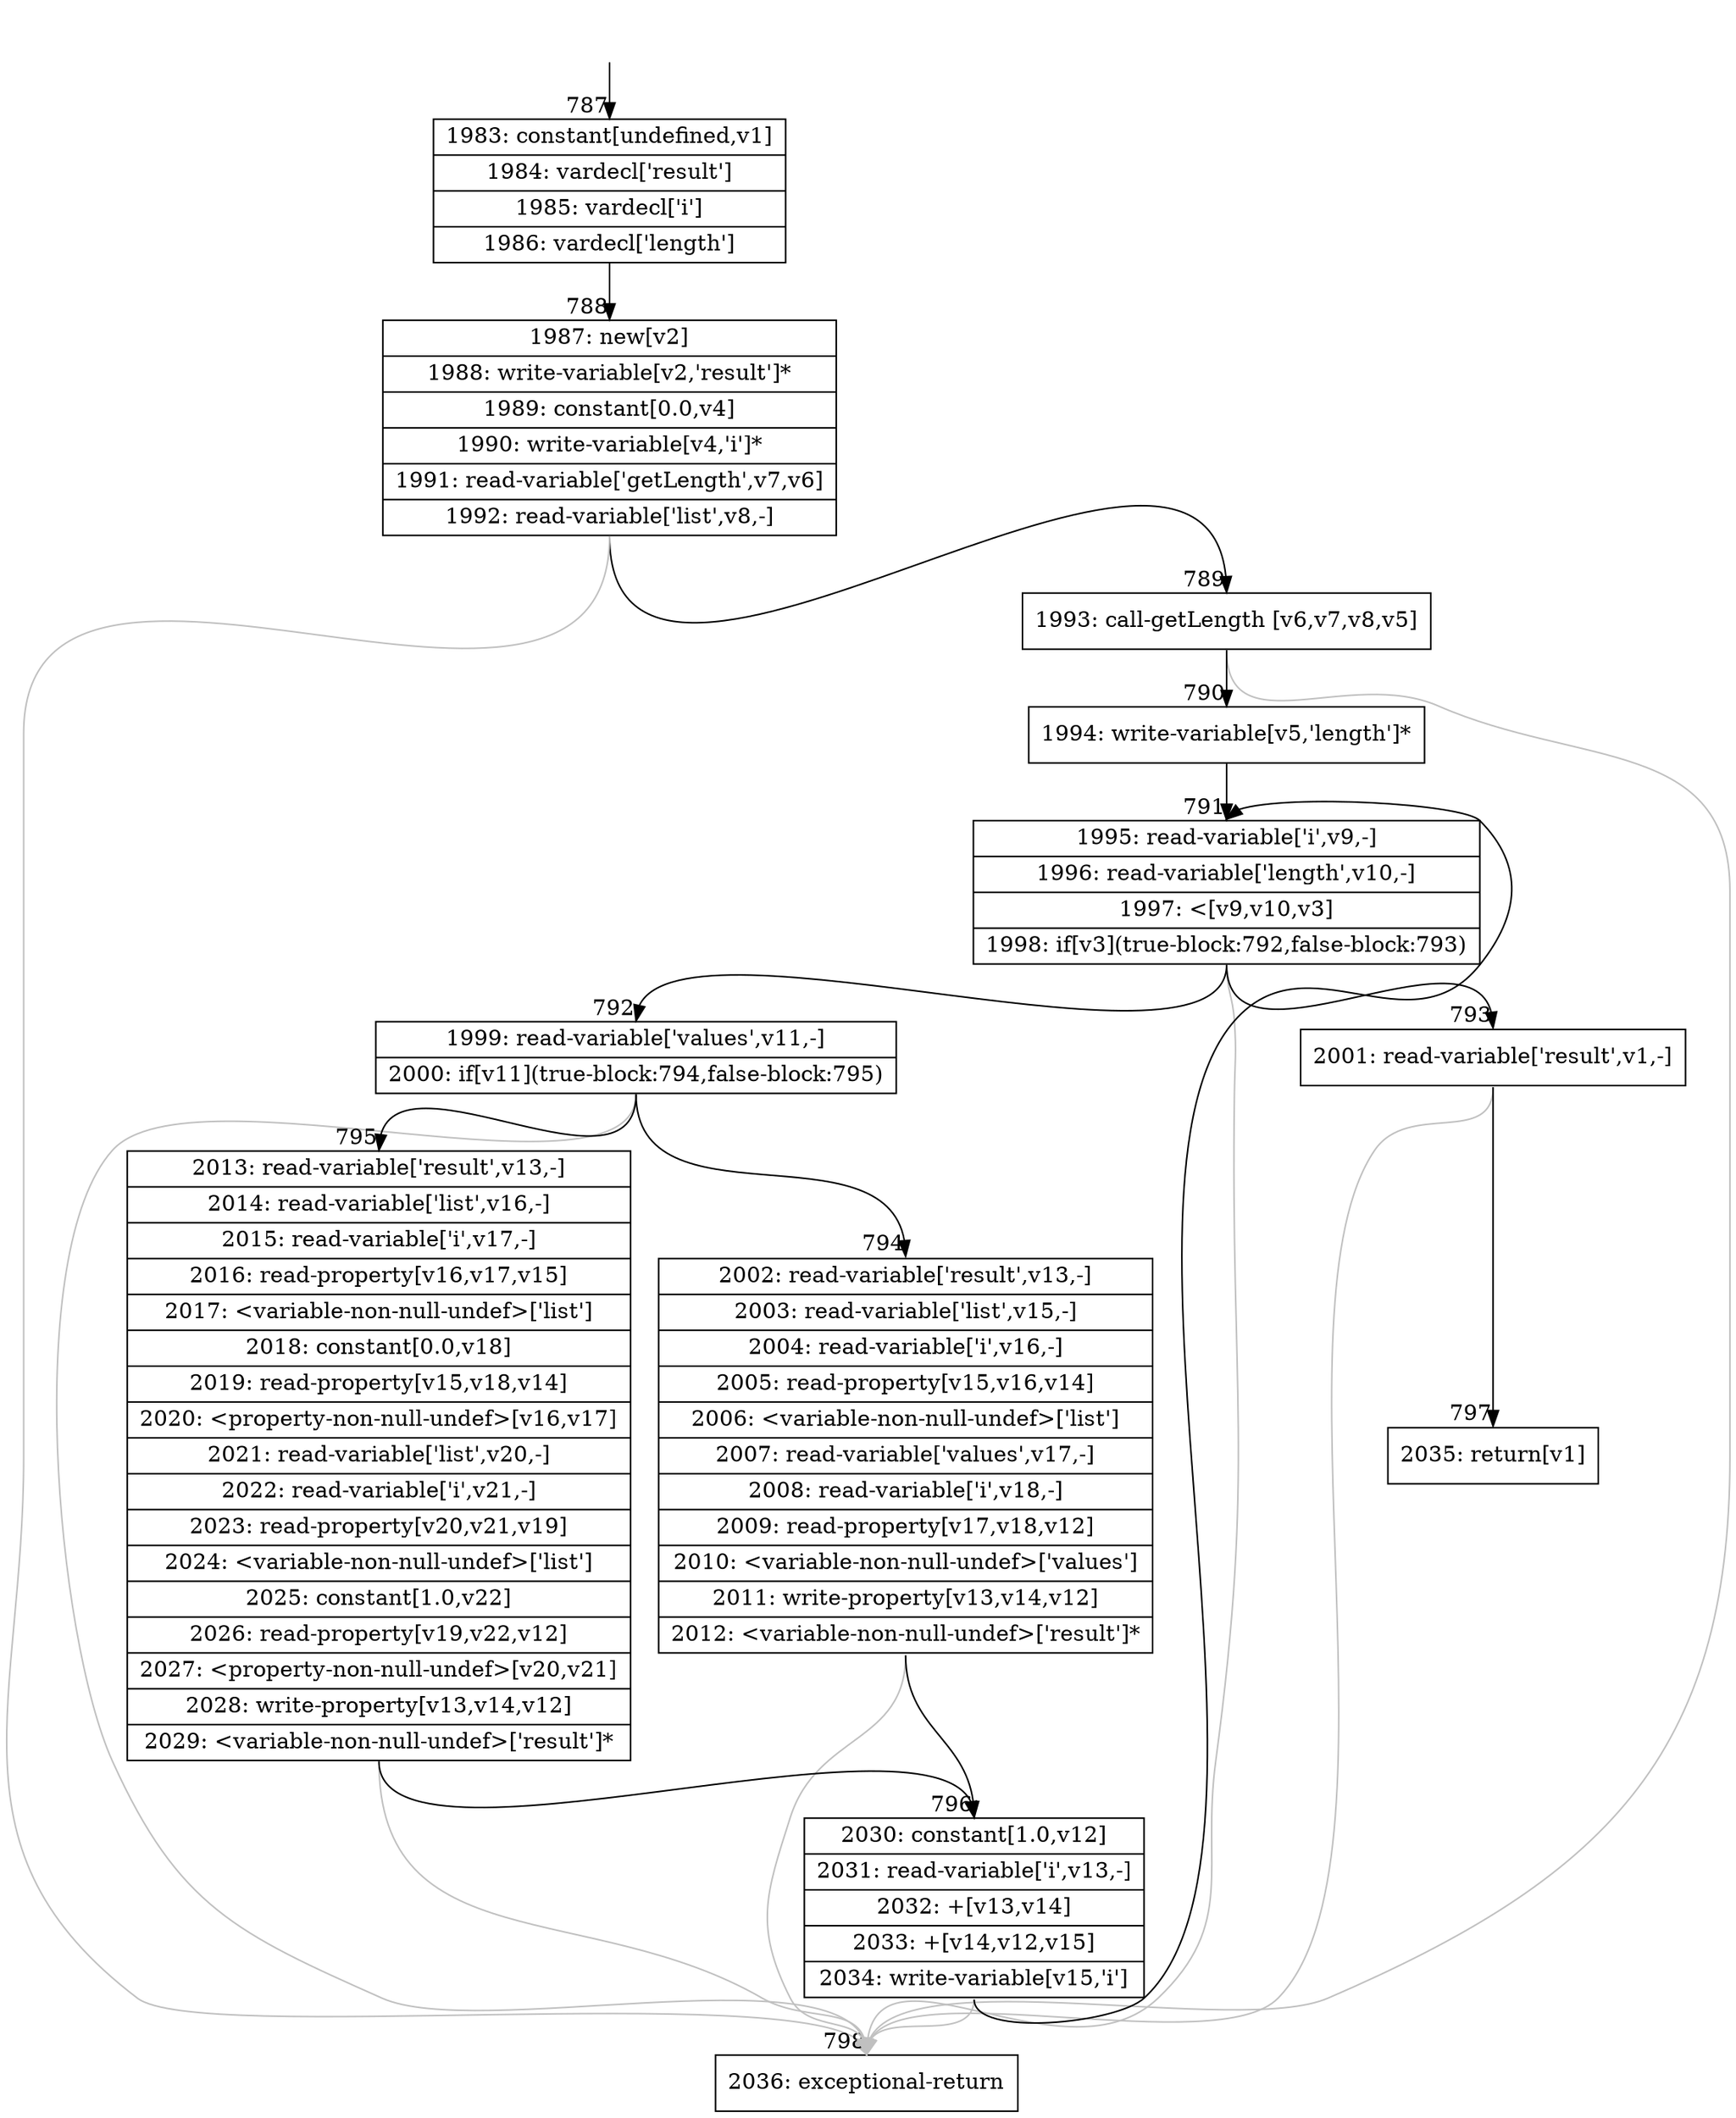 digraph {
rankdir="TD"
BB_entry69[shape=none,label=""];
BB_entry69 -> BB787 [tailport=s, headport=n, headlabel="    787"]
BB787 [shape=record label="{1983: constant[undefined,v1]|1984: vardecl['result']|1985: vardecl['i']|1986: vardecl['length']}" ] 
BB787 -> BB788 [tailport=s, headport=n, headlabel="      788"]
BB788 [shape=record label="{1987: new[v2]|1988: write-variable[v2,'result']*|1989: constant[0.0,v4]|1990: write-variable[v4,'i']*|1991: read-variable['getLength',v7,v6]|1992: read-variable['list',v8,-]}" ] 
BB788 -> BB789 [tailport=s, headport=n, headlabel="      789"]
BB788 -> BB798 [tailport=s, headport=n, color=gray, headlabel="      798"]
BB789 [shape=record label="{1993: call-getLength [v6,v7,v8,v5]}" ] 
BB789 -> BB790 [tailport=s, headport=n, headlabel="      790"]
BB789 -> BB798 [tailport=s, headport=n, color=gray]
BB790 [shape=record label="{1994: write-variable[v5,'length']*}" ] 
BB790 -> BB791 [tailport=s, headport=n, headlabel="      791"]
BB791 [shape=record label="{1995: read-variable['i',v9,-]|1996: read-variable['length',v10,-]|1997: \<[v9,v10,v3]|1998: if[v3](true-block:792,false-block:793)}" ] 
BB791 -> BB792 [tailport=s, headport=n, headlabel="      792"]
BB791 -> BB793 [tailport=s, headport=n, headlabel="      793"]
BB791 -> BB798 [tailport=s, headport=n, color=gray]
BB792 [shape=record label="{1999: read-variable['values',v11,-]|2000: if[v11](true-block:794,false-block:795)}" ] 
BB792 -> BB794 [tailport=s, headport=n, headlabel="      794"]
BB792 -> BB795 [tailport=s, headport=n, headlabel="      795"]
BB792 -> BB798 [tailport=s, headport=n, color=gray]
BB793 [shape=record label="{2001: read-variable['result',v1,-]}" ] 
BB793 -> BB797 [tailport=s, headport=n, headlabel="      797"]
BB793 -> BB798 [tailport=s, headport=n, color=gray]
BB794 [shape=record label="{2002: read-variable['result',v13,-]|2003: read-variable['list',v15,-]|2004: read-variable['i',v16,-]|2005: read-property[v15,v16,v14]|2006: \<variable-non-null-undef\>['list']|2007: read-variable['values',v17,-]|2008: read-variable['i',v18,-]|2009: read-property[v17,v18,v12]|2010: \<variable-non-null-undef\>['values']|2011: write-property[v13,v14,v12]|2012: \<variable-non-null-undef\>['result']*}" ] 
BB794 -> BB796 [tailport=s, headport=n, headlabel="      796"]
BB794 -> BB798 [tailport=s, headport=n, color=gray]
BB795 [shape=record label="{2013: read-variable['result',v13,-]|2014: read-variable['list',v16,-]|2015: read-variable['i',v17,-]|2016: read-property[v16,v17,v15]|2017: \<variable-non-null-undef\>['list']|2018: constant[0.0,v18]|2019: read-property[v15,v18,v14]|2020: \<property-non-null-undef\>[v16,v17]|2021: read-variable['list',v20,-]|2022: read-variable['i',v21,-]|2023: read-property[v20,v21,v19]|2024: \<variable-non-null-undef\>['list']|2025: constant[1.0,v22]|2026: read-property[v19,v22,v12]|2027: \<property-non-null-undef\>[v20,v21]|2028: write-property[v13,v14,v12]|2029: \<variable-non-null-undef\>['result']*}" ] 
BB795 -> BB796 [tailport=s, headport=n]
BB795 -> BB798 [tailport=s, headport=n, color=gray]
BB796 [shape=record label="{2030: constant[1.0,v12]|2031: read-variable['i',v13,-]|2032: +[v13,v14]|2033: +[v14,v12,v15]|2034: write-variable[v15,'i']}" ] 
BB796 -> BB791 [tailport=s, headport=n]
BB796 -> BB798 [tailport=s, headport=n, color=gray]
BB797 [shape=record label="{2035: return[v1]}" ] 
BB798 [shape=record label="{2036: exceptional-return}" ] 
//#$~ 610
}
